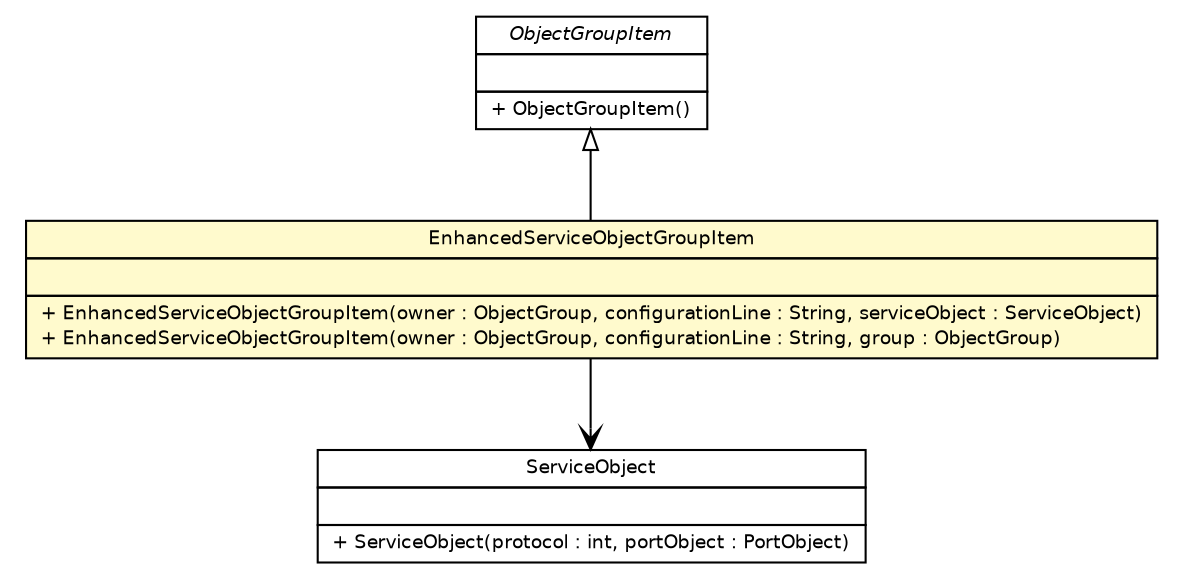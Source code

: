 #!/usr/local/bin/dot
#
# Class diagram 
# Generated by UmlGraph version 4.6 (http://www.spinellis.gr/sw/umlgraph)
#

digraph G {
	edge [fontname="Helvetica",fontsize=10,labelfontname="Helvetica",labelfontsize=10];
	node [fontname="Helvetica",fontsize=10,shape=plaintext];
	// fr.univrennes1.cri.jtacl.equipments.cisco.pix.EnhancedServiceObjectGroupItem
	c9754 [label=<<table border="0" cellborder="1" cellspacing="0" cellpadding="2" port="p" bgcolor="lemonChiffon" href="./EnhancedServiceObjectGroupItem.html">
		<tr><td><table border="0" cellspacing="0" cellpadding="1">
			<tr><td> EnhancedServiceObjectGroupItem </td></tr>
		</table></td></tr>
		<tr><td><table border="0" cellspacing="0" cellpadding="1">
			<tr><td align="left">  </td></tr>
		</table></td></tr>
		<tr><td><table border="0" cellspacing="0" cellpadding="1">
			<tr><td align="left"> + EnhancedServiceObjectGroupItem(owner : ObjectGroup, configurationLine : String, serviceObject : ServiceObject) </td></tr>
			<tr><td align="left"> + EnhancedServiceObjectGroupItem(owner : ObjectGroup, configurationLine : String, group : ObjectGroup) </td></tr>
		</table></td></tr>
		</table>>, fontname="Helvetica", fontcolor="black", fontsize=9.0];
	// fr.univrennes1.cri.jtacl.equipments.cisco.pix.ServiceObject
	c9775 [label=<<table border="0" cellborder="1" cellspacing="0" cellpadding="2" port="p" href="./ServiceObject.html">
		<tr><td><table border="0" cellspacing="0" cellpadding="1">
			<tr><td> ServiceObject </td></tr>
		</table></td></tr>
		<tr><td><table border="0" cellspacing="0" cellpadding="1">
			<tr><td align="left">  </td></tr>
		</table></td></tr>
		<tr><td><table border="0" cellspacing="0" cellpadding="1">
			<tr><td align="left"> + ServiceObject(protocol : int, portObject : PortObject) </td></tr>
		</table></td></tr>
		</table>>, fontname="Helvetica", fontcolor="black", fontsize=9.0];
	// fr.univrennes1.cri.jtacl.equipments.cisco.pix.ObjectGroupItem
	c9776 [label=<<table border="0" cellborder="1" cellspacing="0" cellpadding="2" port="p" href="./ObjectGroupItem.html">
		<tr><td><table border="0" cellspacing="0" cellpadding="1">
			<tr><td><font face="Helvetica-Oblique"> ObjectGroupItem </font></td></tr>
		</table></td></tr>
		<tr><td><table border="0" cellspacing="0" cellpadding="1">
			<tr><td align="left">  </td></tr>
		</table></td></tr>
		<tr><td><table border="0" cellspacing="0" cellpadding="1">
			<tr><td align="left"> + ObjectGroupItem() </td></tr>
		</table></td></tr>
		</table>>, fontname="Helvetica", fontcolor="black", fontsize=9.0];
	//fr.univrennes1.cri.jtacl.equipments.cisco.pix.EnhancedServiceObjectGroupItem extends fr.univrennes1.cri.jtacl.equipments.cisco.pix.ObjectGroupItem
	c9776:p -> c9754:p [dir=back,arrowtail=empty];
	// fr.univrennes1.cri.jtacl.equipments.cisco.pix.EnhancedServiceObjectGroupItem NAVASSOC fr.univrennes1.cri.jtacl.equipments.cisco.pix.ServiceObject
	c9754:p -> c9775:p [taillabel="", label="", headlabel="", fontname="Helvetica", fontcolor="black", fontsize=10.0, color="black", arrowhead=open];
}


